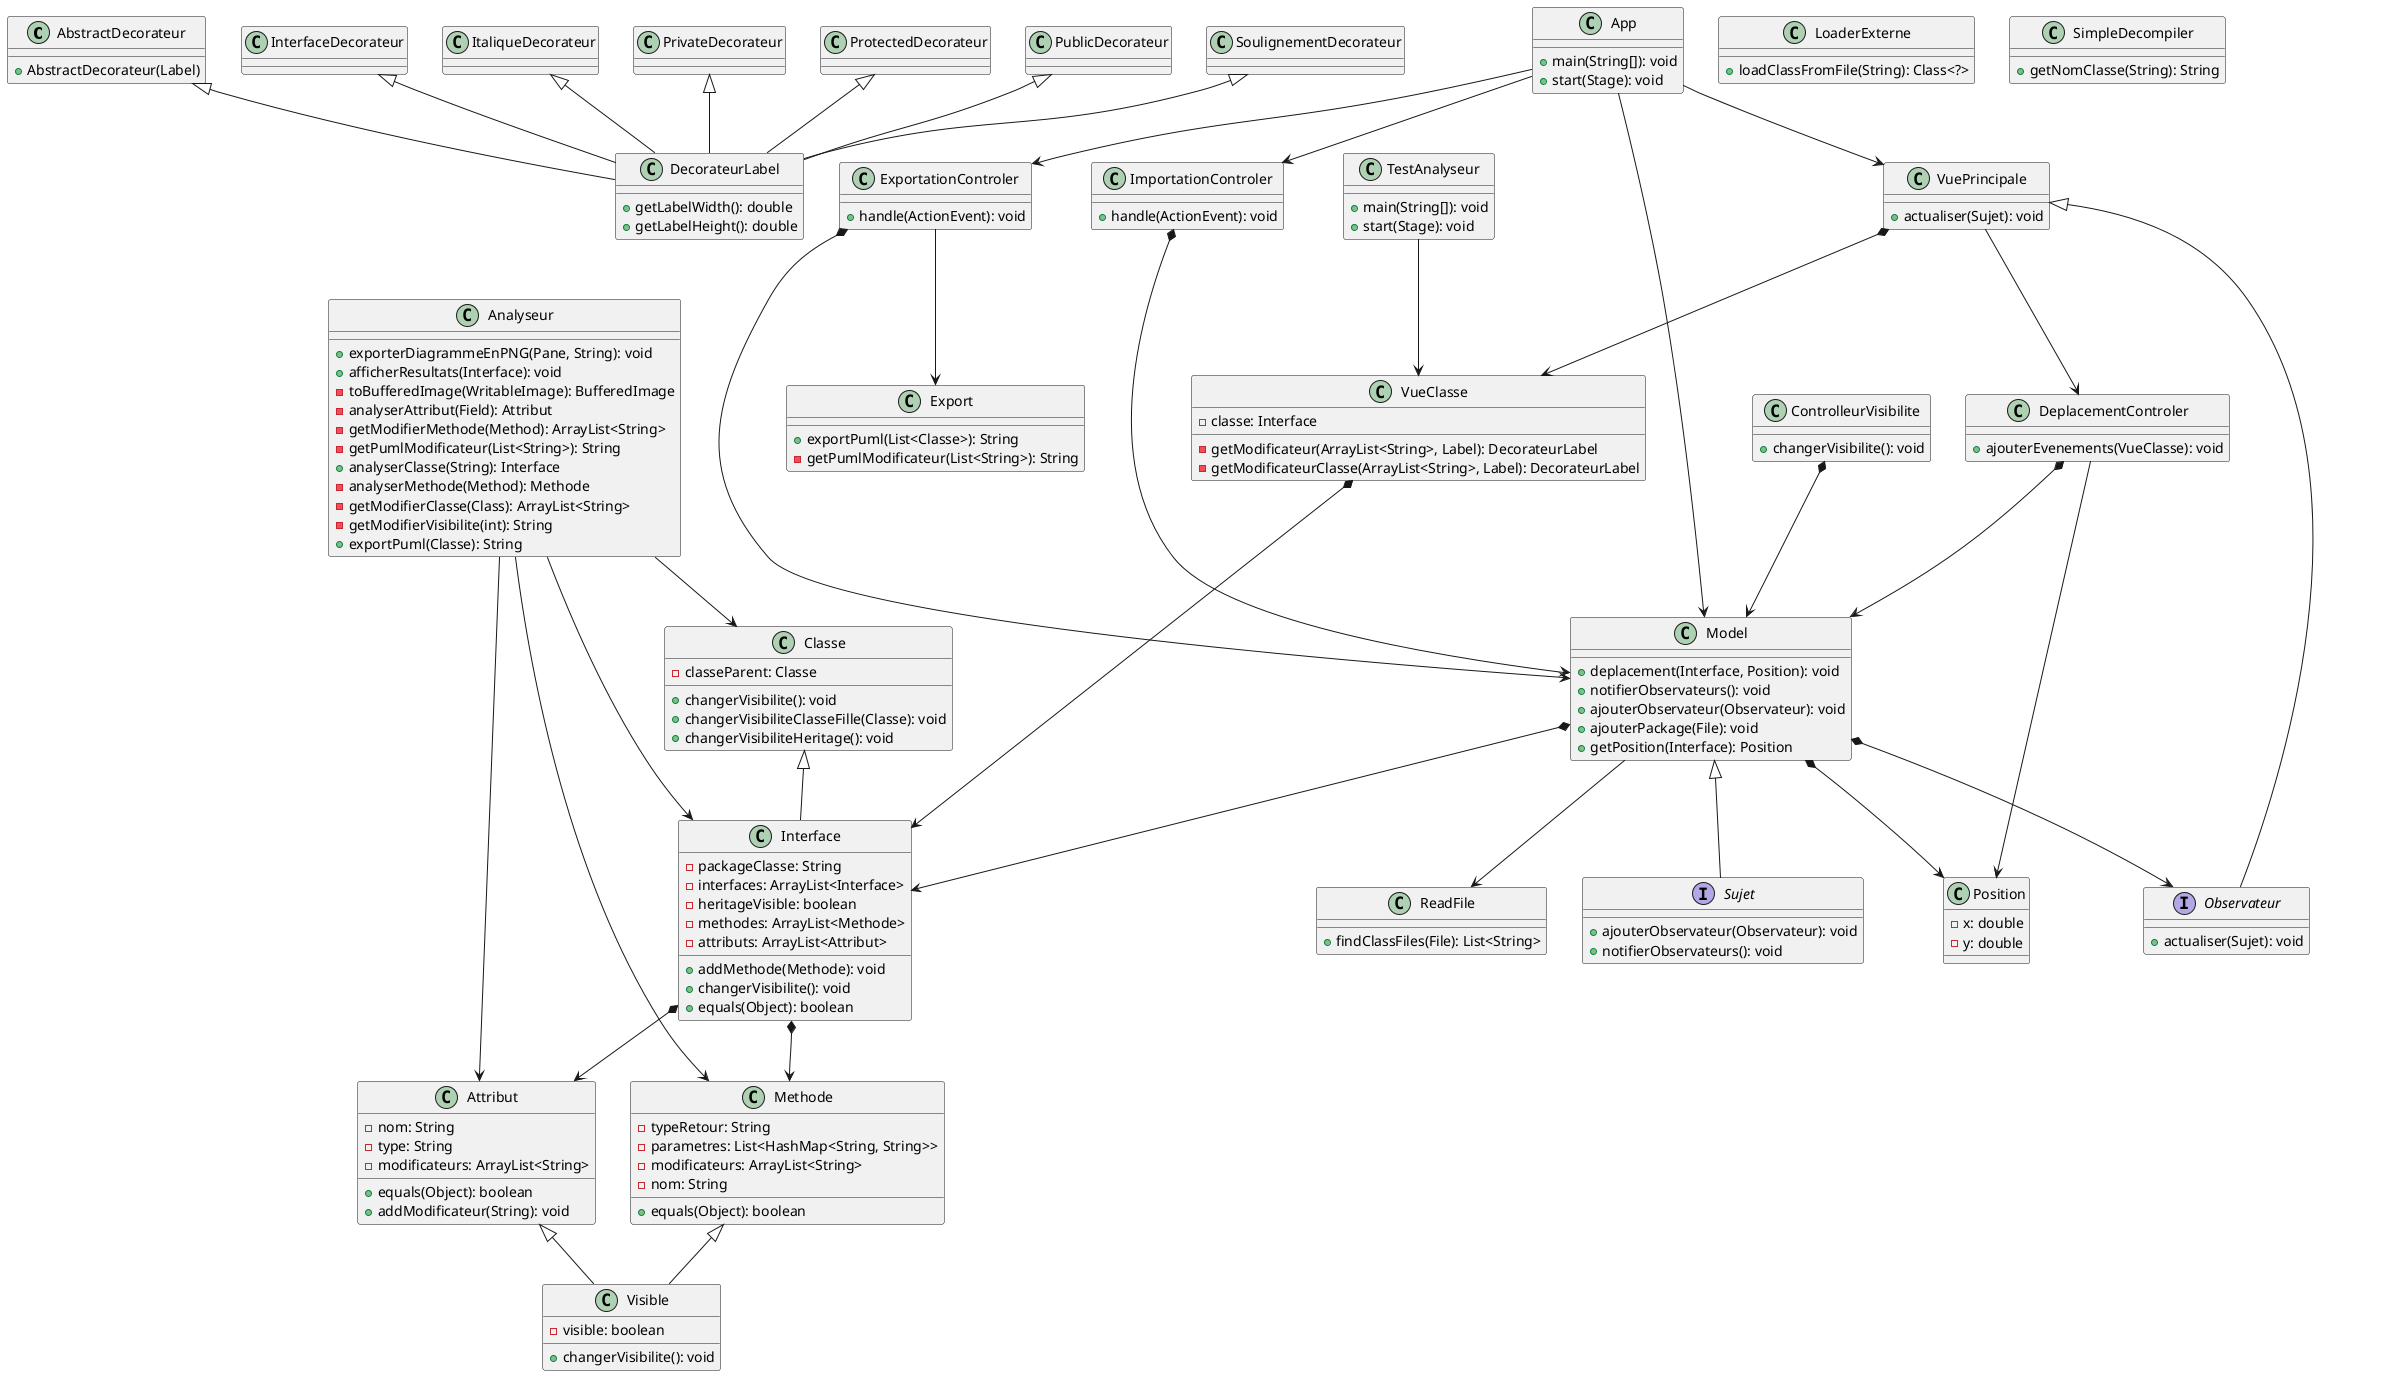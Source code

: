 @startuml
class AbstractDecorateur {
  + AbstractDecorateur(Label)
}
class Analyseur {
  + exporterDiagrammeEnPNG(Pane, String): void
  + afficherResultats(Interface): void
  - toBufferedImage(WritableImage): BufferedImage
  - analyserAttribut(Field): Attribut
  - getModifierMethode(Method): ArrayList<String>
  - getPumlModificateur(List<String>): String
  + analyserClasse(String): Interface
  - analyserMethode(Method): Methode
  - getModifierClasse(Class): ArrayList<String>
  - getModifierVisibilite(int): String
  + exportPuml(Classe): String
}
class App {
  + main(String[]): void
  + start(Stage): void
}
class Attribut {
  - nom: String
  - type: String
  - modificateurs: ArrayList<String>
  + equals(Object): boolean
  + addModificateur(String): void
}
class Classe {
  - classeParent: Classe
  + changerVisibilite(): void
  + changerVisibiliteClasseFille(Classe): void
  + changerVisibiliteHeritage(): void
}
class ControlleurVisibilite {
  + changerVisibilite(): void
}
class DecorateurLabel {
  + getLabelWidth(): double
  + getLabelHeight(): double
}
class DeplacementControler {
  + ajouterEvenements(VueClasse): void
}
class Export {
  + exportPuml(List<Classe>): String
  - getPumlModificateur(List<String>): String
}
class ExportationControler {
  + handle(ActionEvent): void
}
class ImportationControler {
  + handle(ActionEvent): void
}
class Interface {
  - packageClasse: String
  - interfaces: ArrayList<Interface>
  - heritageVisible: boolean
  - methodes: ArrayList<Methode>
  - attributs: ArrayList<Attribut>
  + addMethode(Methode): void
  + changerVisibilite(): void
  + equals(Object): boolean
}
class InterfaceDecorateur {
}
class ItaliqueDecorateur {
}
class LoaderExterne {
  + loadClassFromFile(String): Class<?>
}
class Methode {
  - typeRetour: String
  - parametres: List<HashMap<String, String>>
  - modificateurs: ArrayList<String>
  - nom: String
  + equals(Object): boolean
}
class Model {
  + deplacement(Interface, Position): void
  + notifierObservateurs(): void
  + ajouterObservateur(Observateur): void
  + ajouterPackage(File): void
  + getPosition(Interface): Position
}
interface Observateur {
  + actualiser(Sujet): void
}
class Position {
  - x: double
  - y: double
}
class PrivateDecorateur {
}
class ProtectedDecorateur {
}
class PublicDecorateur {
}
class ReadFile {
  + findClassFiles(File): List<String>
}
class SimpleDecompiler {
  + getNomClasse(String): String
}
class SoulignementDecorateur {
}
interface Sujet {
  + ajouterObservateur(Observateur): void
  + notifierObservateurs(): void
}
class TestAnalyseur {
  + main(String[]): void
  + start(Stage): void
}
class Visible {
  - visible: boolean
  + changerVisibilite(): void
}
class VueClasse {
  - classe: Interface
  - getModificateur(ArrayList<String>, Label): DecorateurLabel
  - getModificateurClasse(ArrayList<String>, Label): DecorateurLabel
}
class VuePrincipale {
  + actualiser(Sujet): void
}

AbstractDecorateur      <|-down- DecorateurLabel
Analyseur               --> Attribut
Analyseur               --> Classe
Analyseur               --> Interface
Analyseur               --> Methode
App                     --> ExportationControler
App                     --> ImportationControler
App                     --> Model
App                     --> VuePrincipale
Attribut                <|-down- Visible
Classe                  <|-down- Interface
ControlleurVisibilite   *--> Model
DeplacementControler    *--> Model
DeplacementControler    --> Position
ExportationControler    --> Export
ExportationControler    *--> Model
ImportationControler    *--> Model
Interface               *--> Attribut
Interface               *--> Methode
InterfaceDecorateur     <|-down- DecorateurLabel
ItaliqueDecorateur      <|-down- DecorateurLabel
Methode                 <|-down- Visible
Model                   *--> Interface
Model                   *--> Observateur
Model                   *--> Position
Model                   --> ReadFile
Model                   <|-- Sujet
PrivateDecorateur       <|-down- DecorateurLabel
ProtectedDecorateur     <|-down- DecorateurLabel
PublicDecorateur        <|-down- DecorateurLabel
SoulignementDecorateur  <|-down- DecorateurLabel
TestAnalyseur           --> VueClasse
VueClasse               *--> Interface
VuePrincipale           --> DeplacementControler
VuePrincipale           <|-- Observateur
VuePrincipale           *--> VueClasse

@enduml
